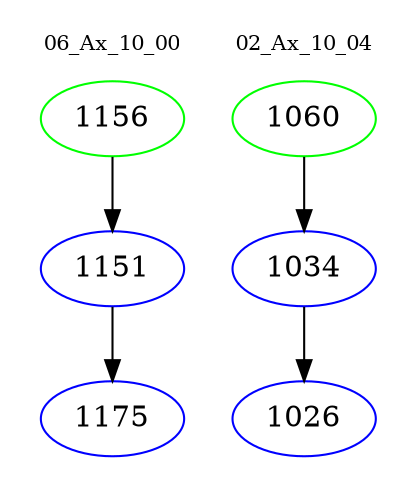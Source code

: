 digraph{
subgraph cluster_0 {
color = white
label = "06_Ax_10_00";
fontsize=10;
T0_1156 [label="1156", color="green"]
T0_1156 -> T0_1151 [color="black"]
T0_1151 [label="1151", color="blue"]
T0_1151 -> T0_1175 [color="black"]
T0_1175 [label="1175", color="blue"]
}
subgraph cluster_1 {
color = white
label = "02_Ax_10_04";
fontsize=10;
T1_1060 [label="1060", color="green"]
T1_1060 -> T1_1034 [color="black"]
T1_1034 [label="1034", color="blue"]
T1_1034 -> T1_1026 [color="black"]
T1_1026 [label="1026", color="blue"]
}
}
